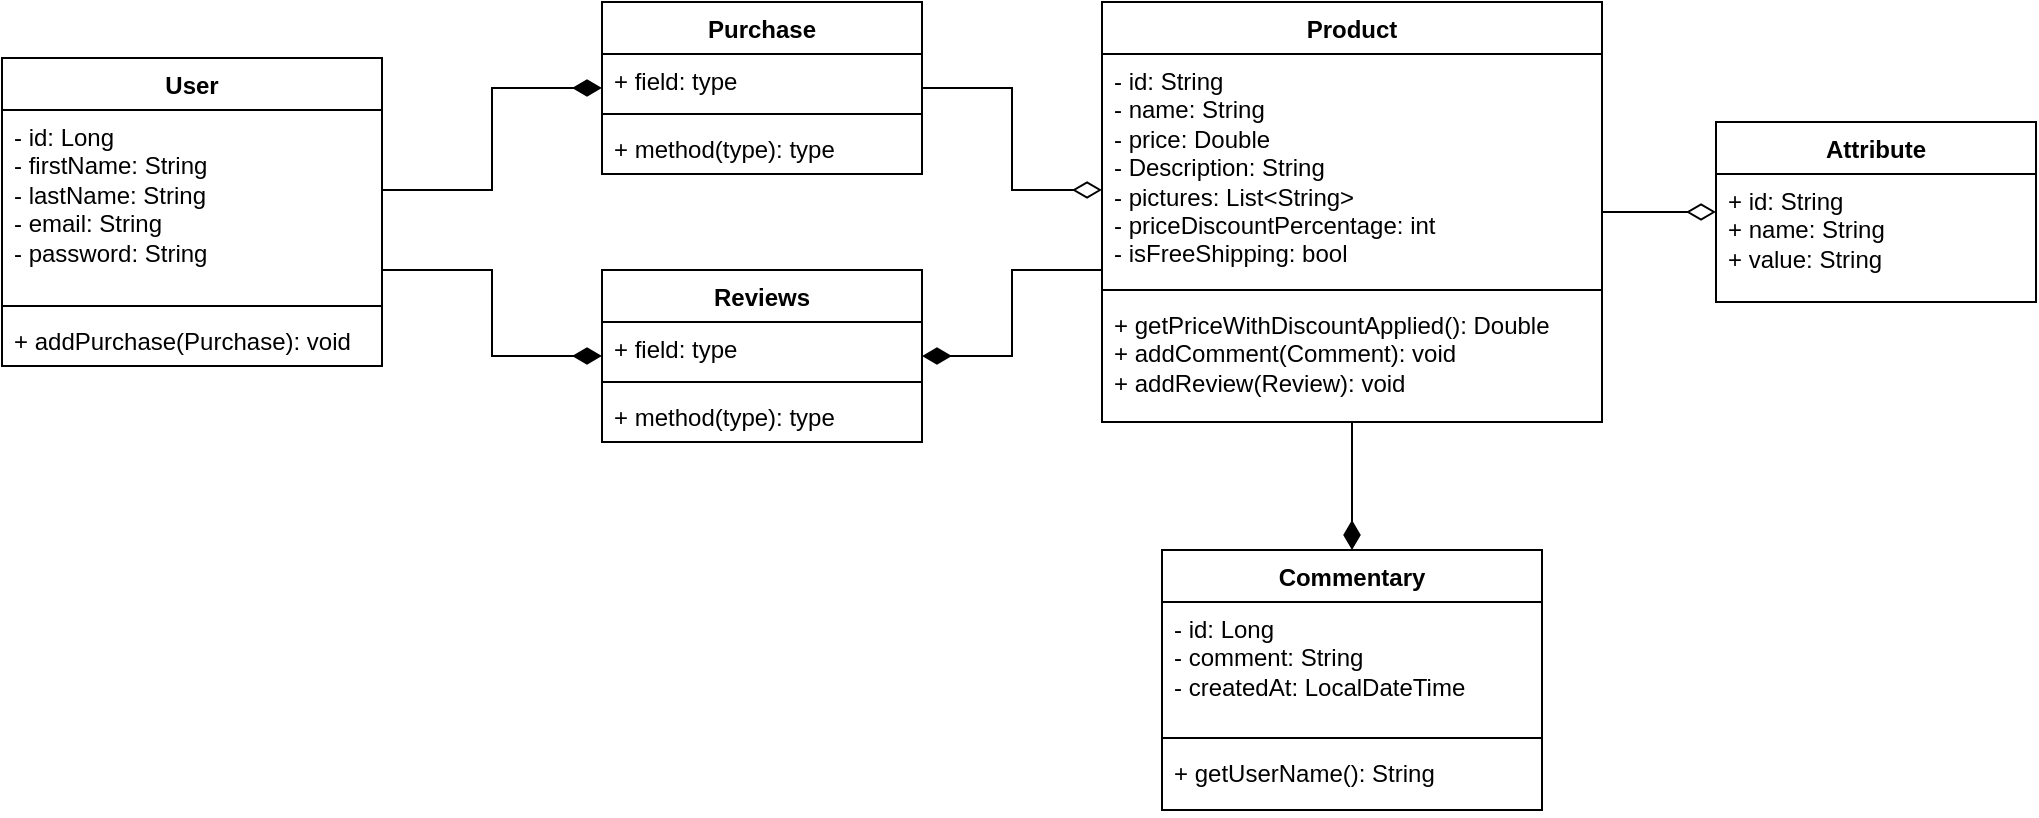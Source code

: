 <mxfile version="26.2.8">
  <diagram name="Página-1" id="DW-AUKrNPCcQAp95xir6">
    <mxGraphModel dx="3207" dy="1295" grid="1" gridSize="10" guides="1" tooltips="1" connect="1" arrows="1" fold="1" page="1" pageScale="1" pageWidth="827" pageHeight="1169" math="0" shadow="0">
      <root>
        <mxCell id="0" />
        <mxCell id="1" parent="0" />
        <mxCell id="ZF-aJt7mrfqmBMYO_jZh-49" style="edgeStyle=orthogonalEdgeStyle;rounded=0;orthogonalLoop=1;jettySize=auto;html=1;endArrow=diamondThin;endFill=1;endSize=12;" edge="1" parent="1" source="ZF-aJt7mrfqmBMYO_jZh-1" target="ZF-aJt7mrfqmBMYO_jZh-21">
          <mxGeometry relative="1" as="geometry">
            <Array as="points">
              <mxPoint x="-5" y="544" />
              <mxPoint x="-5" y="587" />
            </Array>
          </mxGeometry>
        </mxCell>
        <mxCell id="ZF-aJt7mrfqmBMYO_jZh-1" value="Product" style="swimlane;fontStyle=1;align=center;verticalAlign=top;childLayout=stackLayout;horizontal=1;startSize=26;horizontalStack=0;resizeParent=1;resizeParentMax=0;resizeLast=0;collapsible=1;marginBottom=0;whiteSpace=wrap;html=1;" vertex="1" parent="1">
          <mxGeometry x="40" y="410" width="250" height="210" as="geometry" />
        </mxCell>
        <mxCell id="ZF-aJt7mrfqmBMYO_jZh-2" value="- id: String&lt;div&gt;- name: String&lt;/div&gt;&lt;div&gt;- price: Double&lt;/div&gt;&lt;div&gt;- Description: String&lt;/div&gt;&lt;div&gt;- pictures: List&amp;lt;String&amp;gt;&lt;/div&gt;&lt;div&gt;- priceDiscountPercentage: int&lt;/div&gt;&lt;div&gt;- isFreeShipping: bool&lt;/div&gt;" style="text;strokeColor=none;fillColor=none;align=left;verticalAlign=top;spacingLeft=4;spacingRight=4;overflow=hidden;rotatable=0;points=[[0,0.5],[1,0.5]];portConstraint=eastwest;whiteSpace=wrap;html=1;" vertex="1" parent="ZF-aJt7mrfqmBMYO_jZh-1">
          <mxGeometry y="26" width="250" height="114" as="geometry" />
        </mxCell>
        <mxCell id="ZF-aJt7mrfqmBMYO_jZh-3" value="" style="line;strokeWidth=1;fillColor=none;align=left;verticalAlign=middle;spacingTop=-1;spacingLeft=3;spacingRight=3;rotatable=0;labelPosition=right;points=[];portConstraint=eastwest;strokeColor=inherit;" vertex="1" parent="ZF-aJt7mrfqmBMYO_jZh-1">
          <mxGeometry y="140" width="250" height="8" as="geometry" />
        </mxCell>
        <mxCell id="ZF-aJt7mrfqmBMYO_jZh-4" value="+ getPriceWithDiscountApplied(): Double&lt;div&gt;+ addComment(Comment): void&lt;/div&gt;&lt;div&gt;+ addReview(Review): void&lt;/div&gt;" style="text;strokeColor=none;fillColor=none;align=left;verticalAlign=top;spacingLeft=4;spacingRight=4;overflow=hidden;rotatable=0;points=[[0,0.5],[1,0.5]];portConstraint=eastwest;whiteSpace=wrap;html=1;" vertex="1" parent="ZF-aJt7mrfqmBMYO_jZh-1">
          <mxGeometry y="148" width="250" height="62" as="geometry" />
        </mxCell>
        <mxCell id="ZF-aJt7mrfqmBMYO_jZh-46" style="edgeStyle=orthogonalEdgeStyle;rounded=0;orthogonalLoop=1;jettySize=auto;html=1;endArrow=diamondThin;endFill=1;endSize=12;" edge="1" parent="1" source="ZF-aJt7mrfqmBMYO_jZh-5" target="ZF-aJt7mrfqmBMYO_jZh-21">
          <mxGeometry relative="1" as="geometry">
            <Array as="points">
              <mxPoint x="-265" y="544" />
              <mxPoint x="-265" y="587" />
            </Array>
          </mxGeometry>
        </mxCell>
        <mxCell id="ZF-aJt7mrfqmBMYO_jZh-50" style="edgeStyle=orthogonalEdgeStyle;rounded=0;orthogonalLoop=1;jettySize=auto;html=1;endArrow=diamondThin;endFill=1;endSize=12;" edge="1" parent="1" source="ZF-aJt7mrfqmBMYO_jZh-5" target="ZF-aJt7mrfqmBMYO_jZh-9">
          <mxGeometry relative="1" as="geometry">
            <Array as="points">
              <mxPoint x="-265" y="504" />
              <mxPoint x="-265" y="453" />
            </Array>
          </mxGeometry>
        </mxCell>
        <mxCell id="ZF-aJt7mrfqmBMYO_jZh-5" value="User" style="swimlane;fontStyle=1;align=center;verticalAlign=top;childLayout=stackLayout;horizontal=1;startSize=26;horizontalStack=0;resizeParent=1;resizeParentMax=0;resizeLast=0;collapsible=1;marginBottom=0;whiteSpace=wrap;html=1;" vertex="1" parent="1">
          <mxGeometry x="-510" y="438" width="190" height="154" as="geometry">
            <mxRectangle x="360" y="290" width="70" height="30" as="alternateBounds" />
          </mxGeometry>
        </mxCell>
        <mxCell id="ZF-aJt7mrfqmBMYO_jZh-6" value="- id: Long&lt;div&gt;- firstName: String&lt;/div&gt;&lt;div&gt;- lastName: String&lt;/div&gt;&lt;div&gt;- email: String&lt;/div&gt;&lt;div&gt;- password: String&lt;br&gt;&lt;/div&gt;" style="text;strokeColor=none;fillColor=none;align=left;verticalAlign=top;spacingLeft=4;spacingRight=4;overflow=hidden;rotatable=0;points=[[0,0.5],[1,0.5]];portConstraint=eastwest;whiteSpace=wrap;html=1;" vertex="1" parent="ZF-aJt7mrfqmBMYO_jZh-5">
          <mxGeometry y="26" width="190" height="94" as="geometry" />
        </mxCell>
        <mxCell id="ZF-aJt7mrfqmBMYO_jZh-7" value="" style="line;strokeWidth=1;fillColor=none;align=left;verticalAlign=middle;spacingTop=-1;spacingLeft=3;spacingRight=3;rotatable=0;labelPosition=right;points=[];portConstraint=eastwest;strokeColor=inherit;" vertex="1" parent="ZF-aJt7mrfqmBMYO_jZh-5">
          <mxGeometry y="120" width="190" height="8" as="geometry" />
        </mxCell>
        <mxCell id="ZF-aJt7mrfqmBMYO_jZh-8" value="+ addPurchase(Purchase): void" style="text;strokeColor=none;fillColor=none;align=left;verticalAlign=top;spacingLeft=4;spacingRight=4;overflow=hidden;rotatable=0;points=[[0,0.5],[1,0.5]];portConstraint=eastwest;whiteSpace=wrap;html=1;" vertex="1" parent="ZF-aJt7mrfqmBMYO_jZh-5">
          <mxGeometry y="128" width="190" height="26" as="geometry" />
        </mxCell>
        <mxCell id="ZF-aJt7mrfqmBMYO_jZh-51" style="edgeStyle=orthogonalEdgeStyle;rounded=0;orthogonalLoop=1;jettySize=auto;html=1;endArrow=diamondThin;endFill=0;endSize=12;" edge="1" parent="1" source="ZF-aJt7mrfqmBMYO_jZh-9" target="ZF-aJt7mrfqmBMYO_jZh-1">
          <mxGeometry relative="1" as="geometry">
            <Array as="points">
              <mxPoint x="-5" y="453" />
              <mxPoint x="-5" y="504" />
            </Array>
          </mxGeometry>
        </mxCell>
        <mxCell id="ZF-aJt7mrfqmBMYO_jZh-9" value="Purchase" style="swimlane;fontStyle=1;align=center;verticalAlign=top;childLayout=stackLayout;horizontal=1;startSize=26;horizontalStack=0;resizeParent=1;resizeParentMax=0;resizeLast=0;collapsible=1;marginBottom=0;whiteSpace=wrap;html=1;" vertex="1" parent="1">
          <mxGeometry x="-210" y="410" width="160" height="86" as="geometry" />
        </mxCell>
        <mxCell id="ZF-aJt7mrfqmBMYO_jZh-10" value="+ field: type" style="text;strokeColor=none;fillColor=none;align=left;verticalAlign=top;spacingLeft=4;spacingRight=4;overflow=hidden;rotatable=0;points=[[0,0.5],[1,0.5]];portConstraint=eastwest;whiteSpace=wrap;html=1;" vertex="1" parent="ZF-aJt7mrfqmBMYO_jZh-9">
          <mxGeometry y="26" width="160" height="26" as="geometry" />
        </mxCell>
        <mxCell id="ZF-aJt7mrfqmBMYO_jZh-11" value="" style="line;strokeWidth=1;fillColor=none;align=left;verticalAlign=middle;spacingTop=-1;spacingLeft=3;spacingRight=3;rotatable=0;labelPosition=right;points=[];portConstraint=eastwest;strokeColor=inherit;" vertex="1" parent="ZF-aJt7mrfqmBMYO_jZh-9">
          <mxGeometry y="52" width="160" height="8" as="geometry" />
        </mxCell>
        <mxCell id="ZF-aJt7mrfqmBMYO_jZh-12" value="+ method(type): type" style="text;strokeColor=none;fillColor=none;align=left;verticalAlign=top;spacingLeft=4;spacingRight=4;overflow=hidden;rotatable=0;points=[[0,0.5],[1,0.5]];portConstraint=eastwest;whiteSpace=wrap;html=1;" vertex="1" parent="ZF-aJt7mrfqmBMYO_jZh-9">
          <mxGeometry y="60" width="160" height="26" as="geometry" />
        </mxCell>
        <mxCell id="ZF-aJt7mrfqmBMYO_jZh-13" value="Attribute" style="swimlane;fontStyle=1;align=center;verticalAlign=top;childLayout=stackLayout;horizontal=1;startSize=26;horizontalStack=0;resizeParent=1;resizeParentMax=0;resizeLast=0;collapsible=1;marginBottom=0;whiteSpace=wrap;html=1;" vertex="1" parent="1">
          <mxGeometry x="347" y="470" width="160" height="90" as="geometry" />
        </mxCell>
        <mxCell id="ZF-aJt7mrfqmBMYO_jZh-14" value="+ id: String&lt;div&gt;+ name: String&lt;/div&gt;&lt;div&gt;+ value: String&lt;/div&gt;" style="text;strokeColor=none;fillColor=none;align=left;verticalAlign=top;spacingLeft=4;spacingRight=4;overflow=hidden;rotatable=0;points=[[0,0.5],[1,0.5]];portConstraint=eastwest;whiteSpace=wrap;html=1;" vertex="1" parent="ZF-aJt7mrfqmBMYO_jZh-13">
          <mxGeometry y="26" width="160" height="64" as="geometry" />
        </mxCell>
        <mxCell id="ZF-aJt7mrfqmBMYO_jZh-17" value="Commentary" style="swimlane;fontStyle=1;align=center;verticalAlign=top;childLayout=stackLayout;horizontal=1;startSize=26;horizontalStack=0;resizeParent=1;resizeParentMax=0;resizeLast=0;collapsible=1;marginBottom=0;whiteSpace=wrap;html=1;" vertex="1" parent="1">
          <mxGeometry x="70" y="684" width="190" height="130" as="geometry" />
        </mxCell>
        <mxCell id="ZF-aJt7mrfqmBMYO_jZh-18" value="- id: Long&lt;div&gt;- comment: String&lt;br&gt;&lt;div&gt;- createdAt: LocalDateTime&lt;/div&gt;&lt;/div&gt;" style="text;strokeColor=none;fillColor=none;align=left;verticalAlign=top;spacingLeft=4;spacingRight=4;overflow=hidden;rotatable=0;points=[[0,0.5],[1,0.5]];portConstraint=eastwest;whiteSpace=wrap;html=1;" vertex="1" parent="ZF-aJt7mrfqmBMYO_jZh-17">
          <mxGeometry y="26" width="190" height="64" as="geometry" />
        </mxCell>
        <mxCell id="ZF-aJt7mrfqmBMYO_jZh-19" value="" style="line;strokeWidth=1;fillColor=none;align=left;verticalAlign=middle;spacingTop=-1;spacingLeft=3;spacingRight=3;rotatable=0;labelPosition=right;points=[];portConstraint=eastwest;strokeColor=inherit;" vertex="1" parent="ZF-aJt7mrfqmBMYO_jZh-17">
          <mxGeometry y="90" width="190" height="8" as="geometry" />
        </mxCell>
        <mxCell id="ZF-aJt7mrfqmBMYO_jZh-20" value="+ getUserName(): String" style="text;strokeColor=none;fillColor=none;align=left;verticalAlign=top;spacingLeft=4;spacingRight=4;overflow=hidden;rotatable=0;points=[[0,0.5],[1,0.5]];portConstraint=eastwest;whiteSpace=wrap;html=1;" vertex="1" parent="ZF-aJt7mrfqmBMYO_jZh-17">
          <mxGeometry y="98" width="190" height="32" as="geometry" />
        </mxCell>
        <mxCell id="ZF-aJt7mrfqmBMYO_jZh-21" value="Reviews" style="swimlane;fontStyle=1;align=center;verticalAlign=top;childLayout=stackLayout;horizontal=1;startSize=26;horizontalStack=0;resizeParent=1;resizeParentMax=0;resizeLast=0;collapsible=1;marginBottom=0;whiteSpace=wrap;html=1;" vertex="1" parent="1">
          <mxGeometry x="-210" y="544" width="160" height="86" as="geometry" />
        </mxCell>
        <mxCell id="ZF-aJt7mrfqmBMYO_jZh-22" value="+ field: type" style="text;strokeColor=none;fillColor=none;align=left;verticalAlign=top;spacingLeft=4;spacingRight=4;overflow=hidden;rotatable=0;points=[[0,0.5],[1,0.5]];portConstraint=eastwest;whiteSpace=wrap;html=1;" vertex="1" parent="ZF-aJt7mrfqmBMYO_jZh-21">
          <mxGeometry y="26" width="160" height="26" as="geometry" />
        </mxCell>
        <mxCell id="ZF-aJt7mrfqmBMYO_jZh-23" value="" style="line;strokeWidth=1;fillColor=none;align=left;verticalAlign=middle;spacingTop=-1;spacingLeft=3;spacingRight=3;rotatable=0;labelPosition=right;points=[];portConstraint=eastwest;strokeColor=inherit;" vertex="1" parent="ZF-aJt7mrfqmBMYO_jZh-21">
          <mxGeometry y="52" width="160" height="8" as="geometry" />
        </mxCell>
        <mxCell id="ZF-aJt7mrfqmBMYO_jZh-24" value="+ method(type): type" style="text;strokeColor=none;fillColor=none;align=left;verticalAlign=top;spacingLeft=4;spacingRight=4;overflow=hidden;rotatable=0;points=[[0,0.5],[1,0.5]];portConstraint=eastwest;whiteSpace=wrap;html=1;" vertex="1" parent="ZF-aJt7mrfqmBMYO_jZh-21">
          <mxGeometry y="60" width="160" height="26" as="geometry" />
        </mxCell>
        <mxCell id="ZF-aJt7mrfqmBMYO_jZh-35" style="edgeStyle=orthogonalEdgeStyle;rounded=0;orthogonalLoop=1;jettySize=auto;html=1;entryX=0.5;entryY=0;entryDx=0;entryDy=0;endArrow=diamondThin;endFill=1;endSize=12;" edge="1" parent="1" source="ZF-aJt7mrfqmBMYO_jZh-1" target="ZF-aJt7mrfqmBMYO_jZh-17">
          <mxGeometry relative="1" as="geometry" />
        </mxCell>
        <mxCell id="ZF-aJt7mrfqmBMYO_jZh-36" style="edgeStyle=orthogonalEdgeStyle;rounded=0;orthogonalLoop=1;jettySize=auto;html=1;endArrow=diamondThin;endFill=0;endSize=12;" edge="1" parent="1" source="ZF-aJt7mrfqmBMYO_jZh-1" target="ZF-aJt7mrfqmBMYO_jZh-13">
          <mxGeometry relative="1" as="geometry" />
        </mxCell>
      </root>
    </mxGraphModel>
  </diagram>
</mxfile>
